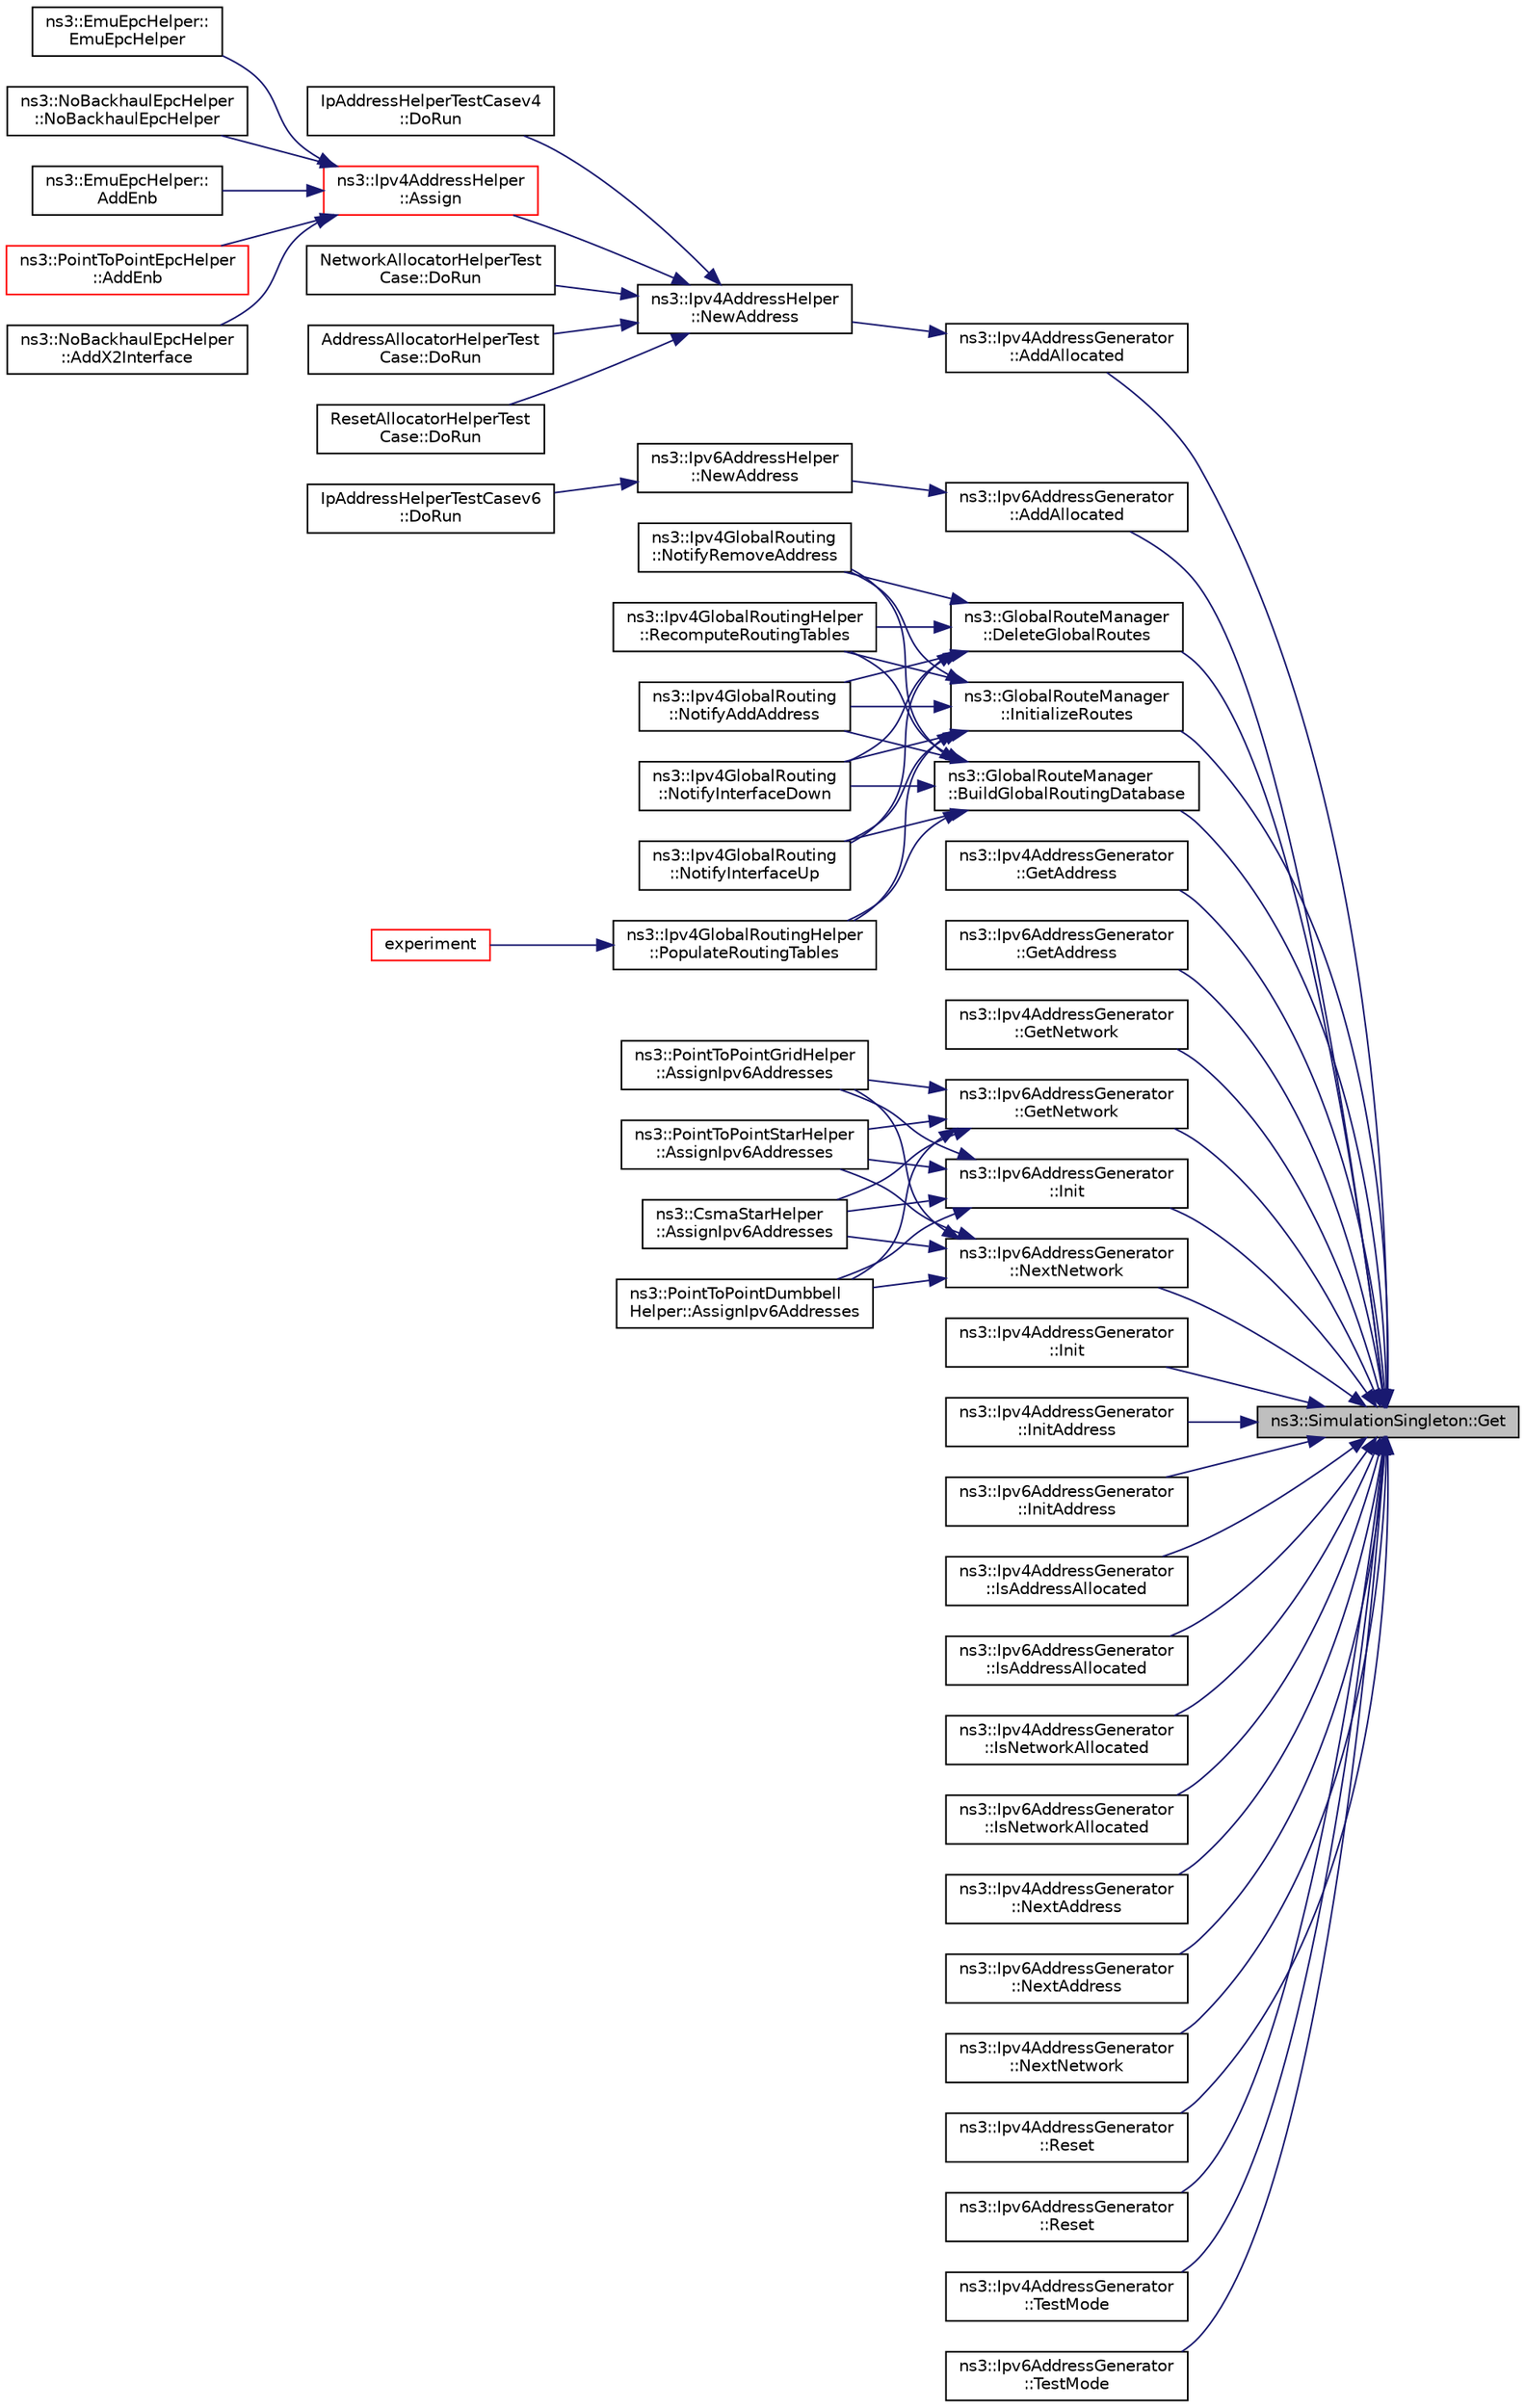 digraph "ns3::SimulationSingleton::Get"
{
 // LATEX_PDF_SIZE
  edge [fontname="Helvetica",fontsize="10",labelfontname="Helvetica",labelfontsize="10"];
  node [fontname="Helvetica",fontsize="10",shape=record];
  rankdir="RL";
  Node1 [label="ns3::SimulationSingleton::Get",height=0.2,width=0.4,color="black", fillcolor="grey75", style="filled", fontcolor="black",tooltip="Get a pointer to the singleton instance."];
  Node1 -> Node2 [dir="back",color="midnightblue",fontsize="10",style="solid",fontname="Helvetica"];
  Node2 [label="ns3::Ipv4AddressGenerator\l::AddAllocated",height=0.2,width=0.4,color="black", fillcolor="white", style="filled",URL="$classns3_1_1_ipv4_address_generator.html#aaf2a4f76afaf064183151f874019e2d6",tooltip="Add the Ipv4Address to the list of IPv4 entries."];
  Node2 -> Node3 [dir="back",color="midnightblue",fontsize="10",style="solid",fontname="Helvetica"];
  Node3 [label="ns3::Ipv4AddressHelper\l::NewAddress",height=0.2,width=0.4,color="black", fillcolor="white", style="filled",URL="$classns3_1_1_ipv4_address_helper.html#a9d6bc3cd8def204f9c253fce666b2edd",tooltip="Increment the IP address counter used to allocate IP addresses."];
  Node3 -> Node4 [dir="back",color="midnightblue",fontsize="10",style="solid",fontname="Helvetica"];
  Node4 [label="ns3::Ipv4AddressHelper\l::Assign",height=0.2,width=0.4,color="red", fillcolor="white", style="filled",URL="$classns3_1_1_ipv4_address_helper.html#af8e7f4a1a7e74c00014a1eac445a27af",tooltip="Assign IP addresses to the net devices specified in the container based on the current network prefix..."];
  Node4 -> Node5 [dir="back",color="midnightblue",fontsize="10",style="solid",fontname="Helvetica"];
  Node5 [label="ns3::EmuEpcHelper::\lEmuEpcHelper",height=0.2,width=0.4,color="black", fillcolor="white", style="filled",URL="$classns3_1_1_emu_epc_helper.html#a10b42d66910c4ee73006f40eea1a1de1",tooltip="Constructor."];
  Node4 -> Node6 [dir="back",color="midnightblue",fontsize="10",style="solid",fontname="Helvetica"];
  Node6 [label="ns3::NoBackhaulEpcHelper\l::NoBackhaulEpcHelper",height=0.2,width=0.4,color="black", fillcolor="white", style="filled",URL="$classns3_1_1_no_backhaul_epc_helper.html#a8822666431eefe3a78ba2a0bf4ca1bae",tooltip="Constructor."];
  Node4 -> Node7 [dir="back",color="midnightblue",fontsize="10",style="solid",fontname="Helvetica"];
  Node7 [label="ns3::EmuEpcHelper::\lAddEnb",height=0.2,width=0.4,color="black", fillcolor="white", style="filled",URL="$classns3_1_1_emu_epc_helper.html#abaff0cf3ed70c034b5e0fd22dc89a7ba",tooltip="Add an eNB to the EPC."];
  Node4 -> Node8 [dir="back",color="midnightblue",fontsize="10",style="solid",fontname="Helvetica"];
  Node8 [label="ns3::PointToPointEpcHelper\l::AddEnb",height=0.2,width=0.4,color="red", fillcolor="white", style="filled",URL="$classns3_1_1_point_to_point_epc_helper.html#a6636cc9c0501b719bd81ed13efd3c589",tooltip="Add an eNB to the EPC."];
  Node4 -> Node11 [dir="back",color="midnightblue",fontsize="10",style="solid",fontname="Helvetica"];
  Node11 [label="ns3::NoBackhaulEpcHelper\l::AddX2Interface",height=0.2,width=0.4,color="black", fillcolor="white", style="filled",URL="$classns3_1_1_no_backhaul_epc_helper.html#acf379e818b7d59a9be243b58d8d9d176",tooltip="Add an X2 interface between two eNB."];
  Node3 -> Node74 [dir="back",color="midnightblue",fontsize="10",style="solid",fontname="Helvetica"];
  Node74 [label="NetworkAllocatorHelperTest\lCase::DoRun",height=0.2,width=0.4,color="black", fillcolor="white", style="filled",URL="$class_network_allocator_helper_test_case.html#aff2b2d09205c1c58d06eb09a91688fb5",tooltip="Implementation to actually run this TestCase."];
  Node3 -> Node75 [dir="back",color="midnightblue",fontsize="10",style="solid",fontname="Helvetica"];
  Node75 [label="AddressAllocatorHelperTest\lCase::DoRun",height=0.2,width=0.4,color="black", fillcolor="white", style="filled",URL="$class_address_allocator_helper_test_case.html#a656de93866cbaa5b5c43799d84ca2a27",tooltip="Implementation to actually run this TestCase."];
  Node3 -> Node76 [dir="back",color="midnightblue",fontsize="10",style="solid",fontname="Helvetica"];
  Node76 [label="ResetAllocatorHelperTest\lCase::DoRun",height=0.2,width=0.4,color="black", fillcolor="white", style="filled",URL="$class_reset_allocator_helper_test_case.html#a9bee6193e81b37cbc0e504a63fb618da",tooltip="Implementation to actually run this TestCase."];
  Node3 -> Node77 [dir="back",color="midnightblue",fontsize="10",style="solid",fontname="Helvetica"];
  Node77 [label="IpAddressHelperTestCasev4\l::DoRun",height=0.2,width=0.4,color="black", fillcolor="white", style="filled",URL="$class_ip_address_helper_test_casev4.html#a2f25a097e641ed35affb3c4fa85e766f",tooltip="Implementation to actually run this TestCase."];
  Node1 -> Node78 [dir="back",color="midnightblue",fontsize="10",style="solid",fontname="Helvetica"];
  Node78 [label="ns3::Ipv6AddressGenerator\l::AddAllocated",height=0.2,width=0.4,color="black", fillcolor="white", style="filled",URL="$classns3_1_1_ipv6_address_generator.html#a906de97d82d4e6898eb8d019bc81077f",tooltip="Add the Ipv6Address to the list of IPv6 entries."];
  Node78 -> Node79 [dir="back",color="midnightblue",fontsize="10",style="solid",fontname="Helvetica"];
  Node79 [label="ns3::Ipv6AddressHelper\l::NewAddress",height=0.2,width=0.4,color="black", fillcolor="white", style="filled",URL="$classns3_1_1_ipv6_address_helper.html#a0f9499d21947758623cf17615e3dbc84",tooltip="Allocate a new Ipv6Address."];
  Node79 -> Node80 [dir="back",color="midnightblue",fontsize="10",style="solid",fontname="Helvetica"];
  Node80 [label="IpAddressHelperTestCasev6\l::DoRun",height=0.2,width=0.4,color="black", fillcolor="white", style="filled",URL="$class_ip_address_helper_test_casev6.html#a784cec04a31e92a998b06becb3538e2d",tooltip="Implementation to actually run this TestCase."];
  Node1 -> Node81 [dir="back",color="midnightblue",fontsize="10",style="solid",fontname="Helvetica"];
  Node81 [label="ns3::GlobalRouteManager\l::BuildGlobalRoutingDatabase",height=0.2,width=0.4,color="black", fillcolor="white", style="filled",URL="$classns3_1_1_global_route_manager.html#af0d9e010837cc915d430b17f63175910",tooltip="Build the routing database by gathering Link State Advertisements from each node exporting a GlobalRo..."];
  Node81 -> Node82 [dir="back",color="midnightblue",fontsize="10",style="solid",fontname="Helvetica"];
  Node82 [label="ns3::Ipv4GlobalRouting\l::NotifyAddAddress",height=0.2,width=0.4,color="black", fillcolor="white", style="filled",URL="$classns3_1_1_ipv4_global_routing.html#a500c6e43cbf90b83b9582d3dc029ede0",tooltip=" "];
  Node81 -> Node83 [dir="back",color="midnightblue",fontsize="10",style="solid",fontname="Helvetica"];
  Node83 [label="ns3::Ipv4GlobalRouting\l::NotifyInterfaceDown",height=0.2,width=0.4,color="black", fillcolor="white", style="filled",URL="$classns3_1_1_ipv4_global_routing.html#a15eb3f2522504b90c7fb28412040e1ff",tooltip=" "];
  Node81 -> Node84 [dir="back",color="midnightblue",fontsize="10",style="solid",fontname="Helvetica"];
  Node84 [label="ns3::Ipv4GlobalRouting\l::NotifyInterfaceUp",height=0.2,width=0.4,color="black", fillcolor="white", style="filled",URL="$classns3_1_1_ipv4_global_routing.html#af4068bd0482d47a34ceb857ba2137c97",tooltip=" "];
  Node81 -> Node85 [dir="back",color="midnightblue",fontsize="10",style="solid",fontname="Helvetica"];
  Node85 [label="ns3::Ipv4GlobalRouting\l::NotifyRemoveAddress",height=0.2,width=0.4,color="black", fillcolor="white", style="filled",URL="$classns3_1_1_ipv4_global_routing.html#a2fe404417aaa31ac52fe87817075e612",tooltip=" "];
  Node81 -> Node86 [dir="back",color="midnightblue",fontsize="10",style="solid",fontname="Helvetica"];
  Node86 [label="ns3::Ipv4GlobalRoutingHelper\l::PopulateRoutingTables",height=0.2,width=0.4,color="black", fillcolor="white", style="filled",URL="$classns3_1_1_ipv4_global_routing_helper.html#a540c7339880774ff18a459238ef5a7b2",tooltip="Build a routing database and initialize the routing tables of the nodes in the simulation."];
  Node86 -> Node87 [dir="back",color="midnightblue",fontsize="10",style="solid",fontname="Helvetica"];
  Node87 [label="experiment",height=0.2,width=0.4,color="red", fillcolor="white", style="filled",URL="$cobalt-vs-codel_8cc.html#a6397b590e75a0f7841fcfa02a2ea7611",tooltip=" "];
  Node81 -> Node93 [dir="back",color="midnightblue",fontsize="10",style="solid",fontname="Helvetica"];
  Node93 [label="ns3::Ipv4GlobalRoutingHelper\l::RecomputeRoutingTables",height=0.2,width=0.4,color="black", fillcolor="white", style="filled",URL="$classns3_1_1_ipv4_global_routing_helper.html#a0a266b82c78b1252827f77b22d0637ab",tooltip="Remove all routes that were previously installed in a prior call to either PopulateRoutingTables() or..."];
  Node1 -> Node94 [dir="back",color="midnightblue",fontsize="10",style="solid",fontname="Helvetica"];
  Node94 [label="ns3::GlobalRouteManager\l::DeleteGlobalRoutes",height=0.2,width=0.4,color="black", fillcolor="white", style="filled",URL="$classns3_1_1_global_route_manager.html#a046807276556c567868fca992895b695",tooltip="Delete all static routes on all nodes that have a GlobalRouterInterface."];
  Node94 -> Node82 [dir="back",color="midnightblue",fontsize="10",style="solid",fontname="Helvetica"];
  Node94 -> Node83 [dir="back",color="midnightblue",fontsize="10",style="solid",fontname="Helvetica"];
  Node94 -> Node84 [dir="back",color="midnightblue",fontsize="10",style="solid",fontname="Helvetica"];
  Node94 -> Node85 [dir="back",color="midnightblue",fontsize="10",style="solid",fontname="Helvetica"];
  Node94 -> Node93 [dir="back",color="midnightblue",fontsize="10",style="solid",fontname="Helvetica"];
  Node1 -> Node95 [dir="back",color="midnightblue",fontsize="10",style="solid",fontname="Helvetica"];
  Node95 [label="ns3::Ipv4AddressGenerator\l::GetAddress",height=0.2,width=0.4,color="black", fillcolor="white", style="filled",URL="$classns3_1_1_ipv4_address_generator.html#afaca8ee1dee4a55d3858a0958295da5a",tooltip="Get the Ipv4Address that will be allocated upon NextAddress ()"];
  Node1 -> Node96 [dir="back",color="midnightblue",fontsize="10",style="solid",fontname="Helvetica"];
  Node96 [label="ns3::Ipv6AddressGenerator\l::GetAddress",height=0.2,width=0.4,color="black", fillcolor="white", style="filled",URL="$classns3_1_1_ipv6_address_generator.html#aa28e6390d3289b82b2b3310d9de2015a",tooltip="Get the Ipv6Address that will be allocated upon NextAddress ()"];
  Node1 -> Node97 [dir="back",color="midnightblue",fontsize="10",style="solid",fontname="Helvetica"];
  Node97 [label="ns3::Ipv4AddressGenerator\l::GetNetwork",height=0.2,width=0.4,color="black", fillcolor="white", style="filled",URL="$classns3_1_1_ipv4_address_generator.html#ae5c58b6a9070a877a5c79a35b911f55e",tooltip="Get the current network of the given Ipv4Mask."];
  Node1 -> Node98 [dir="back",color="midnightblue",fontsize="10",style="solid",fontname="Helvetica"];
  Node98 [label="ns3::Ipv6AddressGenerator\l::GetNetwork",height=0.2,width=0.4,color="black", fillcolor="white", style="filled",URL="$classns3_1_1_ipv6_address_generator.html#a3d153f59d37c8012186db6a18db5681c",tooltip="Get the current network of the given Ipv6Prefix."];
  Node98 -> Node99 [dir="back",color="midnightblue",fontsize="10",style="solid",fontname="Helvetica"];
  Node99 [label="ns3::CsmaStarHelper\l::AssignIpv6Addresses",height=0.2,width=0.4,color="black", fillcolor="white", style="filled",URL="$classns3_1_1_csma_star_helper.html#a0ff467c2d76ed22673aa7b16e319ab7b",tooltip=" "];
  Node98 -> Node100 [dir="back",color="midnightblue",fontsize="10",style="solid",fontname="Helvetica"];
  Node100 [label="ns3::PointToPointDumbbell\lHelper::AssignIpv6Addresses",height=0.2,width=0.4,color="black", fillcolor="white", style="filled",URL="$classns3_1_1_point_to_point_dumbbell_helper.html#ad8dfcb5147e9b4eddc9460780f96628c",tooltip=" "];
  Node98 -> Node101 [dir="back",color="midnightblue",fontsize="10",style="solid",fontname="Helvetica"];
  Node101 [label="ns3::PointToPointGridHelper\l::AssignIpv6Addresses",height=0.2,width=0.4,color="black", fillcolor="white", style="filled",URL="$classns3_1_1_point_to_point_grid_helper.html#a14989a2160bb0fe95af28cc59f1fd4ef",tooltip="Assigns Ipv6 addresses to all the row and column interfaces."];
  Node98 -> Node102 [dir="back",color="midnightblue",fontsize="10",style="solid",fontname="Helvetica"];
  Node102 [label="ns3::PointToPointStarHelper\l::AssignIpv6Addresses",height=0.2,width=0.4,color="black", fillcolor="white", style="filled",URL="$classns3_1_1_point_to_point_star_helper.html#a9a3381195fbbba9e1e5f1e3213270e48",tooltip=" "];
  Node1 -> Node103 [dir="back",color="midnightblue",fontsize="10",style="solid",fontname="Helvetica"];
  Node103 [label="ns3::Ipv4AddressGenerator\l::Init",height=0.2,width=0.4,color="black", fillcolor="white", style="filled",URL="$classns3_1_1_ipv4_address_generator.html#ae80dd8273837acb382ae5344e0e5c13d",tooltip="Initialise the base network, mask and address for the generator."];
  Node1 -> Node104 [dir="back",color="midnightblue",fontsize="10",style="solid",fontname="Helvetica"];
  Node104 [label="ns3::Ipv6AddressGenerator\l::Init",height=0.2,width=0.4,color="black", fillcolor="white", style="filled",URL="$classns3_1_1_ipv6_address_generator.html#a010449feb2e0aa103dd93abb44b6f423",tooltip="Initialise the base network and interfaceId for the generator."];
  Node104 -> Node99 [dir="back",color="midnightblue",fontsize="10",style="solid",fontname="Helvetica"];
  Node104 -> Node100 [dir="back",color="midnightblue",fontsize="10",style="solid",fontname="Helvetica"];
  Node104 -> Node101 [dir="back",color="midnightblue",fontsize="10",style="solid",fontname="Helvetica"];
  Node104 -> Node102 [dir="back",color="midnightblue",fontsize="10",style="solid",fontname="Helvetica"];
  Node1 -> Node105 [dir="back",color="midnightblue",fontsize="10",style="solid",fontname="Helvetica"];
  Node105 [label="ns3::Ipv4AddressGenerator\l::InitAddress",height=0.2,width=0.4,color="black", fillcolor="white", style="filled",URL="$classns3_1_1_ipv4_address_generator.html#a2f9d70f0a1cee0c57d437785f17ae555",tooltip="Set the address for the given mask."];
  Node1 -> Node106 [dir="back",color="midnightblue",fontsize="10",style="solid",fontname="Helvetica"];
  Node106 [label="ns3::Ipv6AddressGenerator\l::InitAddress",height=0.2,width=0.4,color="black", fillcolor="white", style="filled",URL="$classns3_1_1_ipv6_address_generator.html#a73d9540591ca4aa1ead41d8463d7784f",tooltip="Set the interfaceId for the given Ipv6Prefix."];
  Node1 -> Node107 [dir="back",color="midnightblue",fontsize="10",style="solid",fontname="Helvetica"];
  Node107 [label="ns3::GlobalRouteManager\l::InitializeRoutes",height=0.2,width=0.4,color="black", fillcolor="white", style="filled",URL="$classns3_1_1_global_route_manager.html#aea21f6fb4dbecb0d2e3dadc7db1087d3",tooltip="Compute routes using a Dijkstra SPF computation and populate per-node forwarding tables."];
  Node107 -> Node82 [dir="back",color="midnightblue",fontsize="10",style="solid",fontname="Helvetica"];
  Node107 -> Node83 [dir="back",color="midnightblue",fontsize="10",style="solid",fontname="Helvetica"];
  Node107 -> Node84 [dir="back",color="midnightblue",fontsize="10",style="solid",fontname="Helvetica"];
  Node107 -> Node85 [dir="back",color="midnightblue",fontsize="10",style="solid",fontname="Helvetica"];
  Node107 -> Node86 [dir="back",color="midnightblue",fontsize="10",style="solid",fontname="Helvetica"];
  Node107 -> Node93 [dir="back",color="midnightblue",fontsize="10",style="solid",fontname="Helvetica"];
  Node1 -> Node108 [dir="back",color="midnightblue",fontsize="10",style="solid",fontname="Helvetica"];
  Node108 [label="ns3::Ipv4AddressGenerator\l::IsAddressAllocated",height=0.2,width=0.4,color="black", fillcolor="white", style="filled",URL="$classns3_1_1_ipv4_address_generator.html#ab1d0fdb3ed321f0fc2b0586985a78b86",tooltip="Check the Ipv4Address allocation in the list of IPv4 entries."];
  Node1 -> Node109 [dir="back",color="midnightblue",fontsize="10",style="solid",fontname="Helvetica"];
  Node109 [label="ns3::Ipv6AddressGenerator\l::IsAddressAllocated",height=0.2,width=0.4,color="black", fillcolor="white", style="filled",URL="$classns3_1_1_ipv6_address_generator.html#ad40df8f0eced3fb9c68ec7f938c57775",tooltip="Check the Ipv6Address allocation in the list of IPv6 entries."];
  Node1 -> Node110 [dir="back",color="midnightblue",fontsize="10",style="solid",fontname="Helvetica"];
  Node110 [label="ns3::Ipv4AddressGenerator\l::IsNetworkAllocated",height=0.2,width=0.4,color="black", fillcolor="white", style="filled",URL="$classns3_1_1_ipv4_address_generator.html#aeb96bf334f45d2394b0719c2405f2dc3",tooltip="Check if a network has already allocated addresses."];
  Node1 -> Node111 [dir="back",color="midnightblue",fontsize="10",style="solid",fontname="Helvetica"];
  Node111 [label="ns3::Ipv6AddressGenerator\l::IsNetworkAllocated",height=0.2,width=0.4,color="black", fillcolor="white", style="filled",URL="$classns3_1_1_ipv6_address_generator.html#a761ef32bf4da64dca839b04af487a178",tooltip="Check if a network has already allocated addresses."];
  Node1 -> Node112 [dir="back",color="midnightblue",fontsize="10",style="solid",fontname="Helvetica"];
  Node112 [label="ns3::Ipv4AddressGenerator\l::NextAddress",height=0.2,width=0.4,color="black", fillcolor="white", style="filled",URL="$classns3_1_1_ipv4_address_generator.html#a01aa8d8b1295187c0a1c9074d63abe11",tooltip="Allocate the next Ipv4Address for the configured network and mask."];
  Node1 -> Node113 [dir="back",color="midnightblue",fontsize="10",style="solid",fontname="Helvetica"];
  Node113 [label="ns3::Ipv6AddressGenerator\l::NextAddress",height=0.2,width=0.4,color="black", fillcolor="white", style="filled",URL="$classns3_1_1_ipv6_address_generator.html#a1d470e21bf48dd0dc39fb3c12414218e",tooltip="Allocate the next Ipv6Address for the configured network and prefix."];
  Node1 -> Node114 [dir="back",color="midnightblue",fontsize="10",style="solid",fontname="Helvetica"];
  Node114 [label="ns3::Ipv4AddressGenerator\l::NextNetwork",height=0.2,width=0.4,color="black", fillcolor="white", style="filled",URL="$classns3_1_1_ipv4_address_generator.html#a5a7ad78a303bf4b381735c16186ae73b",tooltip="Get the next network according to the given Ipv4Mask."];
  Node1 -> Node115 [dir="back",color="midnightblue",fontsize="10",style="solid",fontname="Helvetica"];
  Node115 [label="ns3::Ipv6AddressGenerator\l::NextNetwork",height=0.2,width=0.4,color="black", fillcolor="white", style="filled",URL="$classns3_1_1_ipv6_address_generator.html#ad3d156d50f45026dd896e121ae04d24b",tooltip="Get the next network according to the given Ipv6Prefix."];
  Node115 -> Node99 [dir="back",color="midnightblue",fontsize="10",style="solid",fontname="Helvetica"];
  Node115 -> Node100 [dir="back",color="midnightblue",fontsize="10",style="solid",fontname="Helvetica"];
  Node115 -> Node101 [dir="back",color="midnightblue",fontsize="10",style="solid",fontname="Helvetica"];
  Node115 -> Node102 [dir="back",color="midnightblue",fontsize="10",style="solid",fontname="Helvetica"];
  Node1 -> Node116 [dir="back",color="midnightblue",fontsize="10",style="solid",fontname="Helvetica"];
  Node116 [label="ns3::Ipv4AddressGenerator\l::Reset",height=0.2,width=0.4,color="black", fillcolor="white", style="filled",URL="$classns3_1_1_ipv4_address_generator.html#acd4dd3b92227ade30c187a986122c60a",tooltip="Reset the networks and Ipv4Address to zero."];
  Node1 -> Node117 [dir="back",color="midnightblue",fontsize="10",style="solid",fontname="Helvetica"];
  Node117 [label="ns3::Ipv6AddressGenerator\l::Reset",height=0.2,width=0.4,color="black", fillcolor="white", style="filled",URL="$classns3_1_1_ipv6_address_generator.html#a98078c6611180e79d548c2371d8dd57b",tooltip="Reset the networks and Ipv6Address to zero."];
  Node1 -> Node118 [dir="back",color="midnightblue",fontsize="10",style="solid",fontname="Helvetica"];
  Node118 [label="ns3::Ipv4AddressGenerator\l::TestMode",height=0.2,width=0.4,color="black", fillcolor="white", style="filled",URL="$classns3_1_1_ipv4_address_generator.html#a43b5d4e88916898ac853f7a321b7cb4c",tooltip="Used to turn off fatal errors and assertions, for testing."];
  Node1 -> Node119 [dir="back",color="midnightblue",fontsize="10",style="solid",fontname="Helvetica"];
  Node119 [label="ns3::Ipv6AddressGenerator\l::TestMode",height=0.2,width=0.4,color="black", fillcolor="white", style="filled",URL="$classns3_1_1_ipv6_address_generator.html#a89aa5af34b1e75c15449855032b10e48",tooltip="Used to turn off fatal errors and assertions, for testing."];
}
